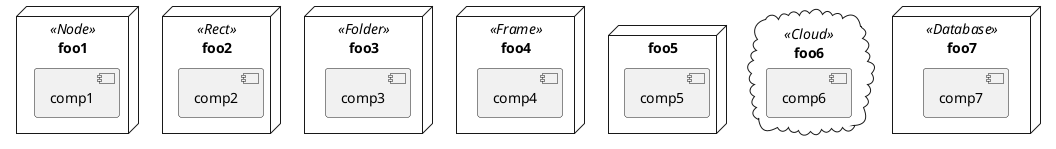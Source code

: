 {
  "sha1": "rs7adgpb6cybhhaiefsry17ih93nqg2",
  "insertion": {
    "when": "2024-06-04T17:28:44.215Z",
    "user": "plantuml@gmail.com"
  }
}
@startuml
skinparam packagestyle node

package foo1 <<Node>> {
  component comp1
}

package foo2 <<Rect>> {
  component comp2
}

package foo3 <<Folder>> {
  component comp3
}

package foo4 <<Frame>> {
  component comp4
}

package foo5 {
  component comp5
}

cloud foo6 <<Cloud>> {
  component comp6
}


package foo7 <<Database>> {
  component comp7
}


@enduml

